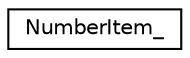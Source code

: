 digraph "Graphical Class Hierarchy"
{
  edge [fontname="Helvetica",fontsize="10",labelfontname="Helvetica",labelfontsize="10"];
  node [fontname="Helvetica",fontsize="10",shape=record];
  rankdir="LR";
  Node0 [label="NumberItem_",height=0.2,width=0.4,color="black", fillcolor="white", style="filled",URL="$structNumberItem__.html"];
}
